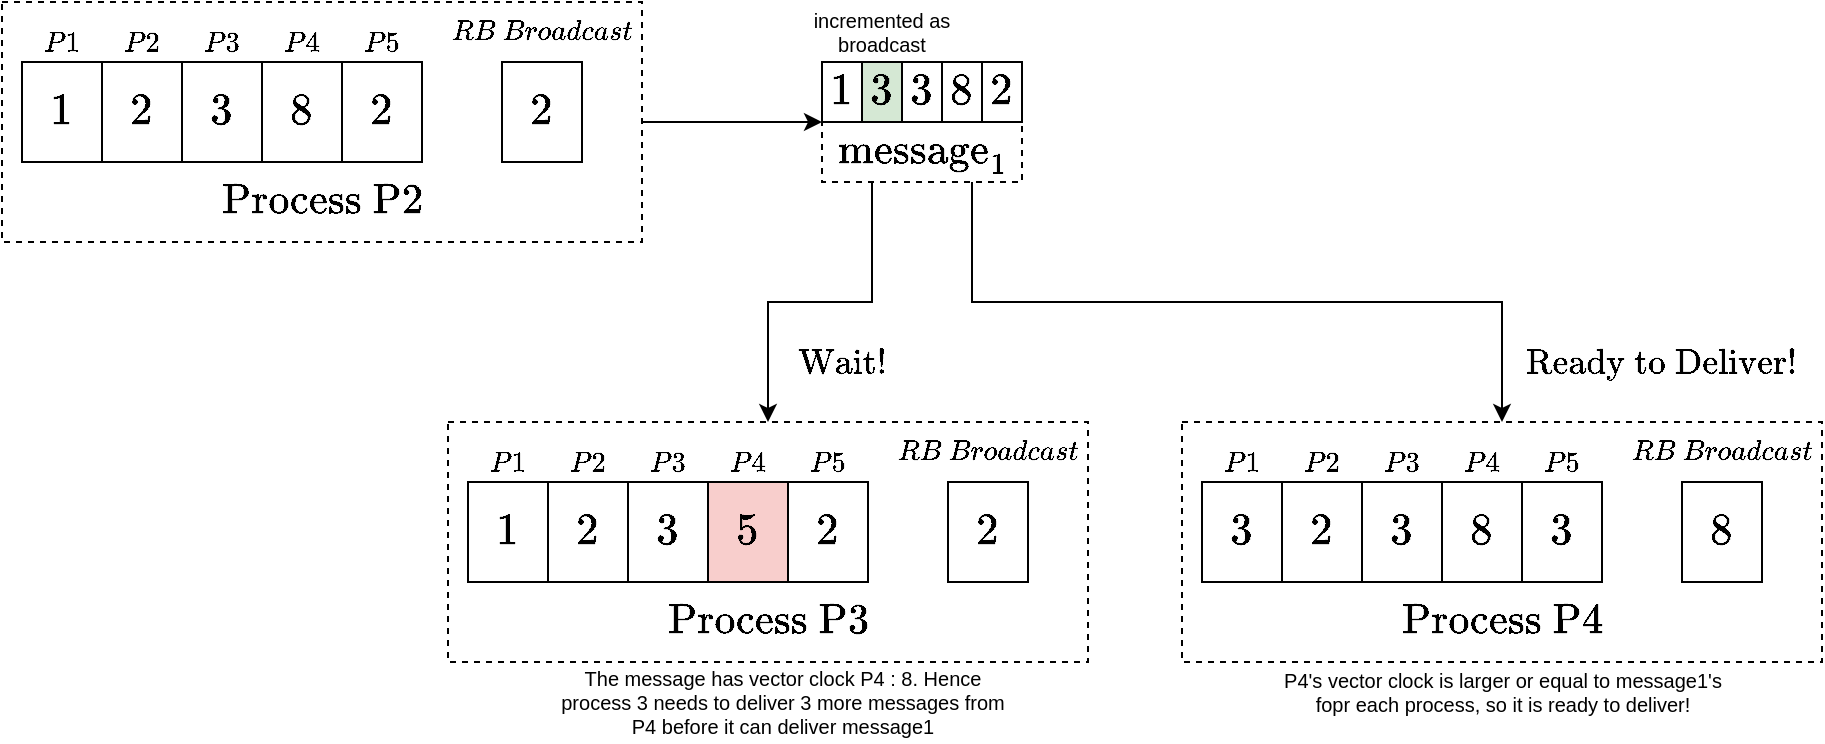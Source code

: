 <mxfile version="20.3.0" type="device"><diagram id="y9J9p7YnT2Uf0ySMgDGB" name="Page-1"><mxGraphModel dx="1068" dy="640" grid="1" gridSize="10" guides="1" tooltips="1" connect="1" arrows="1" fold="1" page="1" pageScale="1" pageWidth="827" pageHeight="1169" math="1" shadow="0"><root><mxCell id="0"/><mxCell id="1" parent="0"/><mxCell id="HOI17ByESl8oKgAM1gDT-55" style="edgeStyle=orthogonalEdgeStyle;rounded=0;orthogonalLoop=1;jettySize=auto;html=1;exitX=1;exitY=0.5;exitDx=0;exitDy=0;entryX=0;entryY=0;entryDx=0;entryDy=0;fontSize=18;" edge="1" parent="1" source="HOI17ByESl8oKgAM1gDT-15" target="HOI17ByESl8oKgAM1gDT-40"><mxGeometry relative="1" as="geometry"><Array as="points"><mxPoint x="420" y="80"/><mxPoint x="420" y="80"/></Array></mxGeometry></mxCell><mxCell id="HOI17ByESl8oKgAM1gDT-15" value="" style="rounded=0;whiteSpace=wrap;html=1;fontSize=12;fillColor=none;dashed=1;" vertex="1" parent="1"><mxGeometry x="30" y="20" width="320" height="120" as="geometry"/></mxCell><mxCell id="HOI17ByESl8oKgAM1gDT-1" value="$$1$$" style="rounded=0;whiteSpace=wrap;html=1;fontSize=19;" vertex="1" parent="1"><mxGeometry x="40" y="50" width="40" height="50" as="geometry"/></mxCell><mxCell id="HOI17ByESl8oKgAM1gDT-2" value="$$P1$$" style="text;html=1;strokeColor=none;fillColor=none;align=center;verticalAlign=middle;whiteSpace=wrap;rounded=0;" vertex="1" parent="1"><mxGeometry x="40" y="25" width="40" height="30" as="geometry"/></mxCell><mxCell id="HOI17ByESl8oKgAM1gDT-3" value="$$2$$" style="rounded=0;whiteSpace=wrap;html=1;fontSize=19;" vertex="1" parent="1"><mxGeometry x="80" y="50" width="40" height="50" as="geometry"/></mxCell><mxCell id="HOI17ByESl8oKgAM1gDT-4" value="$$P2$$" style="text;html=1;strokeColor=none;fillColor=none;align=center;verticalAlign=middle;whiteSpace=wrap;rounded=0;" vertex="1" parent="1"><mxGeometry x="80" y="25" width="40" height="30" as="geometry"/></mxCell><mxCell id="HOI17ByESl8oKgAM1gDT-5" value="$$3$$" style="rounded=0;whiteSpace=wrap;html=1;fontSize=19;" vertex="1" parent="1"><mxGeometry x="120" y="50" width="40" height="50" as="geometry"/></mxCell><mxCell id="HOI17ByESl8oKgAM1gDT-6" value="$$P3$$" style="text;html=1;strokeColor=none;fillColor=none;align=center;verticalAlign=middle;whiteSpace=wrap;rounded=0;" vertex="1" parent="1"><mxGeometry x="120" y="25" width="40" height="30" as="geometry"/></mxCell><mxCell id="HOI17ByESl8oKgAM1gDT-7" value="$$8$$" style="rounded=0;whiteSpace=wrap;html=1;fontSize=19;" vertex="1" parent="1"><mxGeometry x="160" y="50" width="40" height="50" as="geometry"/></mxCell><mxCell id="HOI17ByESl8oKgAM1gDT-8" value="$$P4$$" style="text;html=1;strokeColor=none;fillColor=none;align=center;verticalAlign=middle;whiteSpace=wrap;rounded=0;" vertex="1" parent="1"><mxGeometry x="160" y="25" width="40" height="30" as="geometry"/></mxCell><mxCell id="HOI17ByESl8oKgAM1gDT-9" value="$$2$$" style="rounded=0;whiteSpace=wrap;html=1;fontSize=19;" vertex="1" parent="1"><mxGeometry x="200" y="50" width="40" height="50" as="geometry"/></mxCell><mxCell id="HOI17ByESl8oKgAM1gDT-10" value="$$P5$$" style="text;html=1;strokeColor=none;fillColor=none;align=center;verticalAlign=middle;whiteSpace=wrap;rounded=0;" vertex="1" parent="1"><mxGeometry x="200" y="25" width="40" height="30" as="geometry"/></mxCell><mxCell id="HOI17ByESl8oKgAM1gDT-13" value="$$2$$" style="rounded=0;whiteSpace=wrap;html=1;fontSize=19;" vertex="1" parent="1"><mxGeometry x="280" y="50" width="40" height="50" as="geometry"/></mxCell><mxCell id="HOI17ByESl8oKgAM1gDT-14" value="$$\textit{RB Broadcast}$$" style="text;html=1;strokeColor=none;fillColor=none;align=center;verticalAlign=middle;whiteSpace=wrap;rounded=0;fontSize=12;" vertex="1" parent="1"><mxGeometry x="250" y="20" width="100" height="30" as="geometry"/></mxCell><mxCell id="HOI17ByESl8oKgAM1gDT-17" value="$$\text{Process P2}$$" style="text;html=1;strokeColor=none;fillColor=none;align=center;verticalAlign=middle;whiteSpace=wrap;rounded=0;fontSize=18;" vertex="1" parent="1"><mxGeometry x="30" y="100" width="320" height="40" as="geometry"/></mxCell><mxCell id="HOI17ByESl8oKgAM1gDT-18" value="v" style="rounded=0;whiteSpace=wrap;html=1;fontSize=12;fillColor=none;dashed=1;" vertex="1" parent="1"><mxGeometry x="253" y="230" width="320" height="120" as="geometry"/></mxCell><mxCell id="HOI17ByESl8oKgAM1gDT-19" value="$$1$$" style="rounded=0;whiteSpace=wrap;html=1;fontSize=19;" vertex="1" parent="1"><mxGeometry x="263" y="260" width="40" height="50" as="geometry"/></mxCell><mxCell id="HOI17ByESl8oKgAM1gDT-20" value="$$P1$$" style="text;html=1;strokeColor=none;fillColor=none;align=center;verticalAlign=middle;whiteSpace=wrap;rounded=0;" vertex="1" parent="1"><mxGeometry x="263" y="235" width="40" height="30" as="geometry"/></mxCell><mxCell id="HOI17ByESl8oKgAM1gDT-21" value="$$2$$" style="rounded=0;whiteSpace=wrap;html=1;fontSize=19;" vertex="1" parent="1"><mxGeometry x="303" y="260" width="40" height="50" as="geometry"/></mxCell><mxCell id="HOI17ByESl8oKgAM1gDT-22" value="$$P2$$" style="text;html=1;strokeColor=none;fillColor=none;align=center;verticalAlign=middle;whiteSpace=wrap;rounded=0;" vertex="1" parent="1"><mxGeometry x="303" y="235" width="40" height="30" as="geometry"/></mxCell><mxCell id="HOI17ByESl8oKgAM1gDT-23" value="$$3$$" style="rounded=0;whiteSpace=wrap;html=1;fontSize=19;" vertex="1" parent="1"><mxGeometry x="343" y="260" width="40" height="50" as="geometry"/></mxCell><mxCell id="HOI17ByESl8oKgAM1gDT-24" value="$$P3$$" style="text;html=1;strokeColor=none;fillColor=none;align=center;verticalAlign=middle;whiteSpace=wrap;rounded=0;" vertex="1" parent="1"><mxGeometry x="343" y="235" width="40" height="30" as="geometry"/></mxCell><mxCell id="HOI17ByESl8oKgAM1gDT-25" value="$$5$$" style="rounded=0;whiteSpace=wrap;html=1;fontSize=19;fillColor=#f8cecc;strokeColor=#000000;" vertex="1" parent="1"><mxGeometry x="383" y="260" width="40" height="50" as="geometry"/></mxCell><mxCell id="HOI17ByESl8oKgAM1gDT-26" value="$$P4$$" style="text;html=1;strokeColor=none;fillColor=none;align=center;verticalAlign=middle;whiteSpace=wrap;rounded=0;" vertex="1" parent="1"><mxGeometry x="383" y="235" width="40" height="30" as="geometry"/></mxCell><mxCell id="HOI17ByESl8oKgAM1gDT-27" value="$$2$$" style="rounded=0;whiteSpace=wrap;html=1;fontSize=19;" vertex="1" parent="1"><mxGeometry x="423" y="260" width="40" height="50" as="geometry"/></mxCell><mxCell id="HOI17ByESl8oKgAM1gDT-28" value="$$P5$$" style="text;html=1;strokeColor=none;fillColor=none;align=center;verticalAlign=middle;whiteSpace=wrap;rounded=0;" vertex="1" parent="1"><mxGeometry x="423" y="235" width="40" height="30" as="geometry"/></mxCell><mxCell id="HOI17ByESl8oKgAM1gDT-29" value="$$2$$" style="rounded=0;whiteSpace=wrap;html=1;fontSize=19;" vertex="1" parent="1"><mxGeometry x="503" y="260" width="40" height="50" as="geometry"/></mxCell><mxCell id="HOI17ByESl8oKgAM1gDT-30" value="$$\textit{RB Broadcast}$$" style="text;html=1;strokeColor=none;fillColor=none;align=center;verticalAlign=middle;whiteSpace=wrap;rounded=0;fontSize=12;" vertex="1" parent="1"><mxGeometry x="473" y="230" width="100" height="30" as="geometry"/></mxCell><mxCell id="HOI17ByESl8oKgAM1gDT-31" value="$$\text{Process P3}$$" style="text;html=1;strokeColor=none;fillColor=none;align=center;verticalAlign=middle;whiteSpace=wrap;rounded=0;fontSize=18;" vertex="1" parent="1"><mxGeometry x="253" y="310" width="320" height="40" as="geometry"/></mxCell><mxCell id="HOI17ByESl8oKgAM1gDT-33" value="$$1$$" style="rounded=0;whiteSpace=wrap;html=1;fontSize=19;" vertex="1" parent="1"><mxGeometry x="440" y="50" width="20" height="30" as="geometry"/></mxCell><mxCell id="HOI17ByESl8oKgAM1gDT-34" value="$$3$$" style="rounded=0;whiteSpace=wrap;html=1;fontSize=19;fillColor=#d5e8d4;strokeColor=#000000;" vertex="1" parent="1"><mxGeometry x="460" y="50" width="20" height="30" as="geometry"/></mxCell><mxCell id="HOI17ByESl8oKgAM1gDT-35" value="$$3$$" style="rounded=0;whiteSpace=wrap;html=1;fontSize=19;" vertex="1" parent="1"><mxGeometry x="480" y="50" width="20" height="30" as="geometry"/></mxCell><mxCell id="HOI17ByESl8oKgAM1gDT-36" value="$$8$$" style="rounded=0;whiteSpace=wrap;html=1;fontSize=19;" vertex="1" parent="1"><mxGeometry x="500" y="50" width="20" height="30" as="geometry"/></mxCell><mxCell id="HOI17ByESl8oKgAM1gDT-39" value="$$2$$" style="rounded=0;whiteSpace=wrap;html=1;fontSize=19;" vertex="1" parent="1"><mxGeometry x="520" y="50" width="20" height="30" as="geometry"/></mxCell><mxCell id="HOI17ByESl8oKgAM1gDT-56" style="edgeStyle=orthogonalEdgeStyle;rounded=0;orthogonalLoop=1;jettySize=auto;html=1;exitX=0.25;exitY=1;exitDx=0;exitDy=0;entryX=0.5;entryY=0;entryDx=0;entryDy=0;fontSize=18;" edge="1" parent="1" source="HOI17ByESl8oKgAM1gDT-40" target="HOI17ByESl8oKgAM1gDT-18"><mxGeometry relative="1" as="geometry"/></mxCell><mxCell id="HOI17ByESl8oKgAM1gDT-57" style="edgeStyle=orthogonalEdgeStyle;rounded=0;orthogonalLoop=1;jettySize=auto;html=1;exitX=0.75;exitY=1;exitDx=0;exitDy=0;entryX=0.5;entryY=0;entryDx=0;entryDy=0;fontSize=18;" edge="1" parent="1" source="HOI17ByESl8oKgAM1gDT-40" target="HOI17ByESl8oKgAM1gDT-41"><mxGeometry relative="1" as="geometry"/></mxCell><mxCell id="HOI17ByESl8oKgAM1gDT-40" value="$$\text{message}_1$$" style="rounded=0;whiteSpace=wrap;html=1;dashed=1;fontSize=18;fillColor=none;" vertex="1" parent="1"><mxGeometry x="440" y="80" width="100" height="30" as="geometry"/></mxCell><mxCell id="HOI17ByESl8oKgAM1gDT-41" value="v" style="rounded=0;whiteSpace=wrap;html=1;fontSize=12;fillColor=none;dashed=1;" vertex="1" parent="1"><mxGeometry x="620" y="230" width="320" height="120" as="geometry"/></mxCell><mxCell id="HOI17ByESl8oKgAM1gDT-42" value="$$3$$" style="rounded=0;whiteSpace=wrap;html=1;fontSize=19;" vertex="1" parent="1"><mxGeometry x="630" y="260" width="40" height="50" as="geometry"/></mxCell><mxCell id="HOI17ByESl8oKgAM1gDT-43" value="$$P1$$" style="text;html=1;strokeColor=none;fillColor=none;align=center;verticalAlign=middle;whiteSpace=wrap;rounded=0;" vertex="1" parent="1"><mxGeometry x="630" y="235" width="40" height="30" as="geometry"/></mxCell><mxCell id="HOI17ByESl8oKgAM1gDT-44" value="$$2$$" style="rounded=0;whiteSpace=wrap;html=1;fontSize=19;" vertex="1" parent="1"><mxGeometry x="670" y="260" width="40" height="50" as="geometry"/></mxCell><mxCell id="HOI17ByESl8oKgAM1gDT-45" value="$$P2$$" style="text;html=1;strokeColor=none;fillColor=none;align=center;verticalAlign=middle;whiteSpace=wrap;rounded=0;" vertex="1" parent="1"><mxGeometry x="670" y="235" width="40" height="30" as="geometry"/></mxCell><mxCell id="HOI17ByESl8oKgAM1gDT-46" value="$$3$$" style="rounded=0;whiteSpace=wrap;html=1;fontSize=19;" vertex="1" parent="1"><mxGeometry x="710" y="260" width="40" height="50" as="geometry"/></mxCell><mxCell id="HOI17ByESl8oKgAM1gDT-47" value="$$P3$$" style="text;html=1;strokeColor=none;fillColor=none;align=center;verticalAlign=middle;whiteSpace=wrap;rounded=0;" vertex="1" parent="1"><mxGeometry x="710" y="235" width="40" height="30" as="geometry"/></mxCell><mxCell id="HOI17ByESl8oKgAM1gDT-48" value="$$8$$" style="rounded=0;whiteSpace=wrap;html=1;fontSize=19;" vertex="1" parent="1"><mxGeometry x="750" y="260" width="40" height="50" as="geometry"/></mxCell><mxCell id="HOI17ByESl8oKgAM1gDT-49" value="$$P4$$" style="text;html=1;strokeColor=none;fillColor=none;align=center;verticalAlign=middle;whiteSpace=wrap;rounded=0;" vertex="1" parent="1"><mxGeometry x="750" y="235" width="40" height="30" as="geometry"/></mxCell><mxCell id="HOI17ByESl8oKgAM1gDT-50" value="$$3$$" style="rounded=0;whiteSpace=wrap;html=1;fontSize=19;" vertex="1" parent="1"><mxGeometry x="790" y="260" width="40" height="50" as="geometry"/></mxCell><mxCell id="HOI17ByESl8oKgAM1gDT-51" value="$$P5$$" style="text;html=1;strokeColor=none;fillColor=none;align=center;verticalAlign=middle;whiteSpace=wrap;rounded=0;" vertex="1" parent="1"><mxGeometry x="790" y="235" width="40" height="30" as="geometry"/></mxCell><mxCell id="HOI17ByESl8oKgAM1gDT-52" value="$$8$$" style="rounded=0;whiteSpace=wrap;html=1;fontSize=19;" vertex="1" parent="1"><mxGeometry x="870" y="260" width="40" height="50" as="geometry"/></mxCell><mxCell id="HOI17ByESl8oKgAM1gDT-53" value="$$\textit{RB Broadcast}$$" style="text;html=1;strokeColor=none;fillColor=none;align=center;verticalAlign=middle;whiteSpace=wrap;rounded=0;fontSize=12;" vertex="1" parent="1"><mxGeometry x="840" y="230" width="100" height="30" as="geometry"/></mxCell><mxCell id="HOI17ByESl8oKgAM1gDT-54" value="$$\text{Process P4}$$" style="text;html=1;strokeColor=none;fillColor=none;align=center;verticalAlign=middle;whiteSpace=wrap;rounded=0;fontSize=18;" vertex="1" parent="1"><mxGeometry x="620" y="310" width="320" height="40" as="geometry"/></mxCell><mxCell id="HOI17ByESl8oKgAM1gDT-58" value="incremented as broadcast" style="text;html=1;strokeColor=none;fillColor=none;align=center;verticalAlign=middle;whiteSpace=wrap;rounded=0;dashed=1;fontSize=10;" vertex="1" parent="1"><mxGeometry x="425" y="25" width="90" height="20" as="geometry"/></mxCell><mxCell id="HOI17ByESl8oKgAM1gDT-59" value="The message has vector clock P4 : 8. Hence process 3 needs to deliver 3 more messages from P4 before it can deliver message1" style="text;html=1;strokeColor=none;fillColor=none;align=center;verticalAlign=middle;whiteSpace=wrap;rounded=0;dashed=1;fontSize=10;" vertex="1" parent="1"><mxGeometry x="303" y="350" width="235" height="40" as="geometry"/></mxCell><mxCell id="HOI17ByESl8oKgAM1gDT-61" value="P4's vector clock is larger or equal to message1's fopr each process, so it is ready to deliver!" style="text;html=1;strokeColor=none;fillColor=none;align=center;verticalAlign=middle;whiteSpace=wrap;rounded=0;dashed=1;fontSize=10;" vertex="1" parent="1"><mxGeometry x="662.5" y="350" width="235" height="30" as="geometry"/></mxCell><mxCell id="HOI17ByESl8oKgAM1gDT-62" value="$$\text{Wait!}$$" style="text;html=1;strokeColor=none;fillColor=none;align=center;verticalAlign=middle;whiteSpace=wrap;rounded=0;dashed=1;fontSize=15;" vertex="1" parent="1"><mxGeometry x="416.5" y="190" width="67" height="20" as="geometry"/></mxCell><mxCell id="HOI17ByESl8oKgAM1gDT-63" value="$$\text{Ready to Deliver!}$$" style="text;html=1;strokeColor=none;fillColor=none;align=center;verticalAlign=middle;whiteSpace=wrap;rounded=0;dashed=1;fontSize=15;" vertex="1" parent="1"><mxGeometry x="790" y="190" width="140" height="20" as="geometry"/></mxCell></root></mxGraphModel></diagram></mxfile>